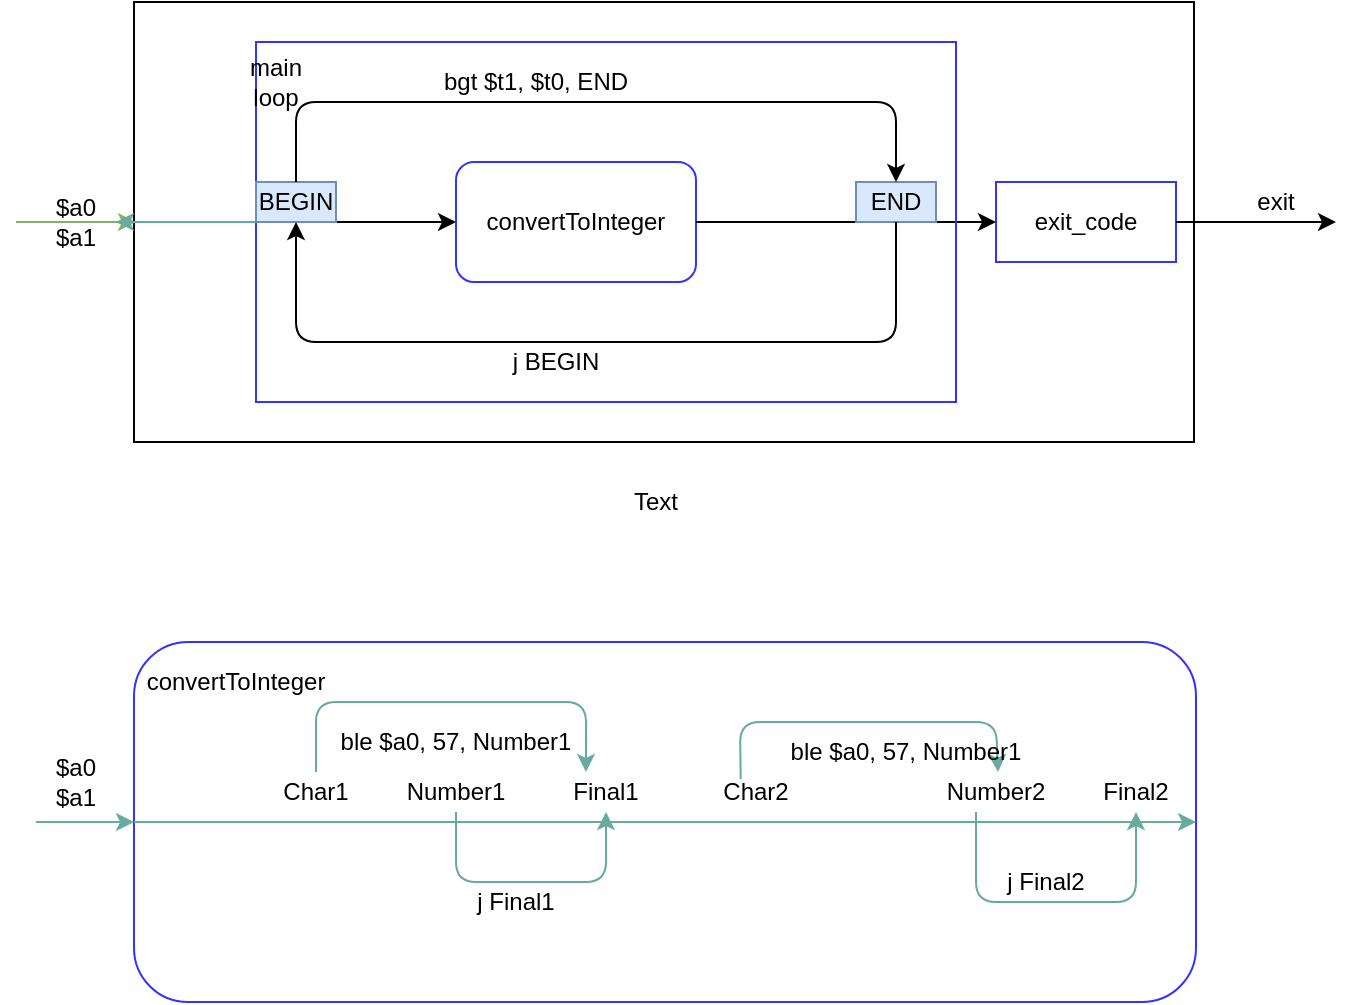 <mxfile version="13.10.4" type="github">
  <diagram id="5oEvy_M0t0l-VAsfpy1e" name="Page-1">
    <mxGraphModel dx="1209" dy="759" grid="1" gridSize="10" guides="1" tooltips="1" connect="1" arrows="1" fold="1" page="1" pageScale="1" pageWidth="827" pageHeight="1169" math="0" shadow="0">
      <root>
        <mxCell id="0" />
        <mxCell id="1" parent="0" />
        <mxCell id="d4Y7aPlsNiJUAEk9VjPL-1" value="" style="rounded=0;whiteSpace=wrap;html=1;fillColor=none;" vertex="1" parent="1">
          <mxGeometry x="149" y="180" width="530" height="220" as="geometry" />
        </mxCell>
        <mxCell id="d4Y7aPlsNiJUAEk9VjPL-2" value="" style="endArrow=classic;html=1;fillColor=#d5e8d4;strokeColor=#82b366;" edge="1" parent="1">
          <mxGeometry width="50" height="50" relative="1" as="geometry">
            <mxPoint x="90" y="290" as="sourcePoint" />
            <mxPoint x="150" y="290" as="targetPoint" />
          </mxGeometry>
        </mxCell>
        <mxCell id="d4Y7aPlsNiJUAEk9VjPL-4" value="$a0 $a1" style="text;html=1;strokeColor=none;fillColor=none;align=center;verticalAlign=middle;whiteSpace=wrap;rounded=0;" vertex="1" parent="1">
          <mxGeometry x="100" y="280" width="40" height="20" as="geometry" />
        </mxCell>
        <mxCell id="d4Y7aPlsNiJUAEk9VjPL-6" value="" style="endArrow=classic;html=1;exitX=0;exitY=0.5;exitDx=0;exitDy=0;entryX=0;entryY=0.5;entryDx=0;entryDy=0;" edge="1" parent="1" source="d4Y7aPlsNiJUAEk9VjPL-1" target="d4Y7aPlsNiJUAEk9VjPL-7">
          <mxGeometry width="50" height="50" relative="1" as="geometry">
            <mxPoint x="80" y="220" as="sourcePoint" />
            <mxPoint x="130" y="170" as="targetPoint" />
          </mxGeometry>
        </mxCell>
        <mxCell id="d4Y7aPlsNiJUAEk9VjPL-7" value="convertToInteger" style="rounded=1;whiteSpace=wrap;html=1;strokeColor=#3333FF;gradientColor=none;" vertex="1" parent="1">
          <mxGeometry x="310" y="260" width="120" height="60" as="geometry" />
        </mxCell>
        <mxCell id="d4Y7aPlsNiJUAEk9VjPL-8" value="exit_code" style="rounded=0;whiteSpace=wrap;html=1;strokeColor=#3333FF;gradientColor=none;" vertex="1" parent="1">
          <mxGeometry x="580" y="270" width="90" height="40" as="geometry" />
        </mxCell>
        <mxCell id="d4Y7aPlsNiJUAEk9VjPL-9" value="" style="endArrow=classic;html=1;entryX=0;entryY=0.5;entryDx=0;entryDy=0;exitX=1;exitY=0.5;exitDx=0;exitDy=0;" edge="1" parent="1" source="d4Y7aPlsNiJUAEk9VjPL-7" target="d4Y7aPlsNiJUAEk9VjPL-8">
          <mxGeometry width="50" height="50" relative="1" as="geometry">
            <mxPoint x="390" y="410" as="sourcePoint" />
            <mxPoint x="440" y="360" as="targetPoint" />
          </mxGeometry>
        </mxCell>
        <mxCell id="d4Y7aPlsNiJUAEk9VjPL-26" value="" style="edgeStyle=orthogonalEdgeStyle;rounded=0;orthogonalLoop=1;jettySize=auto;html=1;strokeColor=#67AB9F;" edge="1" parent="1" source="d4Y7aPlsNiJUAEk9VjPL-10" target="d4Y7aPlsNiJUAEk9VjPL-4">
          <mxGeometry relative="1" as="geometry" />
        </mxCell>
        <mxCell id="d4Y7aPlsNiJUAEk9VjPL-10" value="" style="rounded=0;whiteSpace=wrap;html=1;strokeColor=#3333FF;gradientColor=none;fillColor=none;" vertex="1" parent="1">
          <mxGeometry x="210" y="200" width="350" height="180" as="geometry" />
        </mxCell>
        <mxCell id="d4Y7aPlsNiJUAEk9VjPL-11" value="main loop" style="text;html=1;strokeColor=none;fillColor=none;align=center;verticalAlign=middle;whiteSpace=wrap;rounded=0;" vertex="1" parent="1">
          <mxGeometry x="200" y="210" width="40" height="20" as="geometry" />
        </mxCell>
        <mxCell id="d4Y7aPlsNiJUAEk9VjPL-12" value="BEGIN" style="text;html=1;strokeColor=#6c8ebf;fillColor=#dae8fc;align=center;verticalAlign=middle;whiteSpace=wrap;rounded=0;" vertex="1" parent="1">
          <mxGeometry x="210" y="270" width="40" height="20" as="geometry" />
        </mxCell>
        <mxCell id="d4Y7aPlsNiJUAEk9VjPL-13" value="END" style="text;html=1;strokeColor=#6c8ebf;fillColor=#dae8fc;align=center;verticalAlign=middle;whiteSpace=wrap;rounded=0;" vertex="1" parent="1">
          <mxGeometry x="510" y="270" width="40" height="20" as="geometry" />
        </mxCell>
        <mxCell id="d4Y7aPlsNiJUAEk9VjPL-14" value="" style="endArrow=classic;html=1;entryX=0.5;entryY=0;entryDx=0;entryDy=0;" edge="1" parent="1" target="d4Y7aPlsNiJUAEk9VjPL-13">
          <mxGeometry width="50" height="50" relative="1" as="geometry">
            <mxPoint x="230" y="270" as="sourcePoint" />
            <mxPoint x="250" y="240" as="targetPoint" />
            <Array as="points">
              <mxPoint x="230" y="230" />
              <mxPoint x="370" y="230" />
              <mxPoint x="530" y="230" />
            </Array>
          </mxGeometry>
        </mxCell>
        <mxCell id="d4Y7aPlsNiJUAEk9VjPL-15" value="bgt $t1, $t0, END" style="text;html=1;strokeColor=none;fillColor=none;align=center;verticalAlign=middle;whiteSpace=wrap;rounded=0;" vertex="1" parent="1">
          <mxGeometry x="280" y="210" width="140" height="20" as="geometry" />
        </mxCell>
        <mxCell id="d4Y7aPlsNiJUAEk9VjPL-16" value="" style="endArrow=classic;html=1;exitX=0.5;exitY=1;exitDx=0;exitDy=0;entryX=0.5;entryY=1;entryDx=0;entryDy=0;" edge="1" parent="1" source="d4Y7aPlsNiJUAEk9VjPL-13" target="d4Y7aPlsNiJUAEk9VjPL-12">
          <mxGeometry width="50" height="50" relative="1" as="geometry">
            <mxPoint x="500" y="500" as="sourcePoint" />
            <mxPoint x="550" y="450" as="targetPoint" />
            <Array as="points">
              <mxPoint x="530" y="350" />
              <mxPoint x="380" y="350" />
              <mxPoint x="230" y="350" />
            </Array>
          </mxGeometry>
        </mxCell>
        <mxCell id="d4Y7aPlsNiJUAEk9VjPL-17" value="j BEGIN" style="text;html=1;strokeColor=none;fillColor=none;align=center;verticalAlign=middle;whiteSpace=wrap;rounded=0;" vertex="1" parent="1">
          <mxGeometry x="290" y="350" width="140" height="20" as="geometry" />
        </mxCell>
        <mxCell id="d4Y7aPlsNiJUAEk9VjPL-18" value="" style="endArrow=classic;html=1;exitX=1;exitY=0.5;exitDx=0;exitDy=0;" edge="1" parent="1" source="d4Y7aPlsNiJUAEk9VjPL-8">
          <mxGeometry width="50" height="50" relative="1" as="geometry">
            <mxPoint x="690" y="310" as="sourcePoint" />
            <mxPoint x="750" y="290" as="targetPoint" />
          </mxGeometry>
        </mxCell>
        <mxCell id="d4Y7aPlsNiJUAEk9VjPL-19" value="exit" style="text;html=1;strokeColor=none;fillColor=none;align=center;verticalAlign=middle;whiteSpace=wrap;rounded=0;" vertex="1" parent="1">
          <mxGeometry x="700" y="270" width="40" height="20" as="geometry" />
        </mxCell>
        <mxCell id="d4Y7aPlsNiJUAEk9VjPL-20" value="" style="rounded=1;whiteSpace=wrap;html=1;strokeColor=#3333FF;fillColor=none;gradientColor=none;" vertex="1" parent="1">
          <mxGeometry x="149" y="500" width="531" height="180" as="geometry" />
        </mxCell>
        <mxCell id="d4Y7aPlsNiJUAEk9VjPL-21" value="convertToInteger" style="text;html=1;strokeColor=none;fillColor=none;align=center;verticalAlign=middle;whiteSpace=wrap;rounded=0;" vertex="1" parent="1">
          <mxGeometry x="180" y="510" width="40" height="20" as="geometry" />
        </mxCell>
        <mxCell id="d4Y7aPlsNiJUAEk9VjPL-23" value="" style="endArrow=classic;html=1;entryX=0;entryY=0.5;entryDx=0;entryDy=0;strokeColor=#67AB9F;" edge="1" parent="1" target="d4Y7aPlsNiJUAEk9VjPL-20">
          <mxGeometry width="50" height="50" relative="1" as="geometry">
            <mxPoint x="100" y="590" as="sourcePoint" />
            <mxPoint x="140" y="560" as="targetPoint" />
          </mxGeometry>
        </mxCell>
        <mxCell id="d4Y7aPlsNiJUAEk9VjPL-24" value="$a0 $a1" style="text;html=1;strokeColor=none;fillColor=none;align=center;verticalAlign=middle;whiteSpace=wrap;rounded=0;" vertex="1" parent="1">
          <mxGeometry x="100" y="560" width="40" height="20" as="geometry" />
        </mxCell>
        <mxCell id="d4Y7aPlsNiJUAEk9VjPL-27" value="" style="endArrow=classic;html=1;strokeColor=#67AB9F;exitX=0;exitY=0.5;exitDx=0;exitDy=0;entryX=1;entryY=0.5;entryDx=0;entryDy=0;" edge="1" parent="1" source="d4Y7aPlsNiJUAEk9VjPL-20" target="d4Y7aPlsNiJUAEk9VjPL-20">
          <mxGeometry width="50" height="50" relative="1" as="geometry">
            <mxPoint x="150" y="620" as="sourcePoint" />
            <mxPoint x="200" y="570" as="targetPoint" />
          </mxGeometry>
        </mxCell>
        <mxCell id="d4Y7aPlsNiJUAEk9VjPL-28" value="Char1" style="text;html=1;strokeColor=none;fillColor=none;align=center;verticalAlign=middle;whiteSpace=wrap;rounded=0;" vertex="1" parent="1">
          <mxGeometry x="220" y="565" width="40" height="20" as="geometry" />
        </mxCell>
        <mxCell id="d4Y7aPlsNiJUAEk9VjPL-29" value="Number1" style="text;html=1;strokeColor=none;fillColor=none;align=center;verticalAlign=middle;whiteSpace=wrap;rounded=0;" vertex="1" parent="1">
          <mxGeometry x="290" y="565" width="40" height="20" as="geometry" />
        </mxCell>
        <mxCell id="d4Y7aPlsNiJUAEk9VjPL-30" value="Char2" style="text;html=1;strokeColor=none;fillColor=none;align=center;verticalAlign=middle;whiteSpace=wrap;rounded=0;" vertex="1" parent="1">
          <mxGeometry x="440" y="565" width="40" height="20" as="geometry" />
        </mxCell>
        <mxCell id="d4Y7aPlsNiJUAEk9VjPL-31" value="Number2" style="text;html=1;strokeColor=none;fillColor=none;align=center;verticalAlign=middle;whiteSpace=wrap;rounded=0;" vertex="1" parent="1">
          <mxGeometry x="560" y="565" width="40" height="20" as="geometry" />
        </mxCell>
        <mxCell id="d4Y7aPlsNiJUAEk9VjPL-33" value="" style="endArrow=classic;html=1;strokeColor=#67AB9F;exitX=0.5;exitY=0;exitDx=0;exitDy=0;entryX=0.25;entryY=0;entryDx=0;entryDy=0;" edge="1" parent="1" source="d4Y7aPlsNiJUAEk9VjPL-28" target="d4Y7aPlsNiJUAEk9VjPL-34">
          <mxGeometry width="50" height="50" relative="1" as="geometry">
            <mxPoint x="40" y="740" as="sourcePoint" />
            <mxPoint x="90" y="690" as="targetPoint" />
            <Array as="points">
              <mxPoint x="240" y="530" />
              <mxPoint x="310" y="530" />
              <mxPoint x="375" y="530" />
            </Array>
          </mxGeometry>
        </mxCell>
        <mxCell id="d4Y7aPlsNiJUAEk9VjPL-34" value="Final1" style="text;html=1;strokeColor=none;fillColor=none;align=center;verticalAlign=middle;whiteSpace=wrap;rounded=0;" vertex="1" parent="1">
          <mxGeometry x="365" y="565" width="40" height="20" as="geometry" />
        </mxCell>
        <mxCell id="d4Y7aPlsNiJUAEk9VjPL-35" value="Final2" style="text;html=1;strokeColor=none;fillColor=none;align=center;verticalAlign=middle;whiteSpace=wrap;rounded=0;" vertex="1" parent="1">
          <mxGeometry x="630" y="565" width="40" height="20" as="geometry" />
        </mxCell>
        <mxCell id="d4Y7aPlsNiJUAEk9VjPL-36" value="" style="endArrow=classic;html=1;strokeColor=#67AB9F;exitX=0.5;exitY=1;exitDx=0;exitDy=0;entryX=0.5;entryY=1;entryDx=0;entryDy=0;" edge="1" parent="1" source="d4Y7aPlsNiJUAEk9VjPL-29" target="d4Y7aPlsNiJUAEk9VjPL-34">
          <mxGeometry width="50" height="50" relative="1" as="geometry">
            <mxPoint x="270" y="790" as="sourcePoint" />
            <mxPoint x="320" y="740" as="targetPoint" />
            <Array as="points">
              <mxPoint x="310" y="620" />
              <mxPoint x="350" y="620" />
              <mxPoint x="385" y="620" />
            </Array>
          </mxGeometry>
        </mxCell>
        <mxCell id="d4Y7aPlsNiJUAEk9VjPL-37" value="" style="endArrow=classic;html=1;strokeColor=#67AB9F;exitX=0.25;exitY=1;exitDx=0;exitDy=0;entryX=0.5;entryY=1;entryDx=0;entryDy=0;" edge="1" parent="1" source="d4Y7aPlsNiJUAEk9VjPL-31" target="d4Y7aPlsNiJUAEk9VjPL-35">
          <mxGeometry width="50" height="50" relative="1" as="geometry">
            <mxPoint x="320" y="595" as="sourcePoint" />
            <mxPoint x="395" y="595" as="targetPoint" />
            <Array as="points">
              <mxPoint x="570" y="630" />
              <mxPoint x="650" y="630" />
            </Array>
          </mxGeometry>
        </mxCell>
        <mxCell id="d4Y7aPlsNiJUAEk9VjPL-38" value="" style="endArrow=classic;html=1;strokeColor=#67AB9F;exitX=0.065;exitY=1.183;exitDx=0;exitDy=0;exitPerimeter=0;" edge="1" parent="1" source="d4Y7aPlsNiJUAEk9VjPL-41">
          <mxGeometry width="50" height="50" relative="1" as="geometry">
            <mxPoint x="490" y="565" as="sourcePoint" />
            <mxPoint x="581" y="565" as="targetPoint" />
            <Array as="points">
              <mxPoint x="452" y="540" />
              <mxPoint x="580" y="540" />
            </Array>
          </mxGeometry>
        </mxCell>
        <mxCell id="d4Y7aPlsNiJUAEk9VjPL-39" value="ble $a0, 57, Number1" style="text;html=1;strokeColor=none;fillColor=none;align=center;verticalAlign=middle;whiteSpace=wrap;rounded=0;" vertex="1" parent="1">
          <mxGeometry x="225" y="540" width="170" height="20" as="geometry" />
        </mxCell>
        <mxCell id="d4Y7aPlsNiJUAEk9VjPL-41" value="ble $a0, 57, Number1" style="text;html=1;strokeColor=none;fillColor=none;align=center;verticalAlign=middle;whiteSpace=wrap;rounded=0;" vertex="1" parent="1">
          <mxGeometry x="440" y="545" width="190" height="20" as="geometry" />
        </mxCell>
        <mxCell id="d4Y7aPlsNiJUAEk9VjPL-42" value="Text" style="text;html=1;strokeColor=none;fillColor=none;align=center;verticalAlign=middle;whiteSpace=wrap;rounded=0;" vertex="1" parent="1">
          <mxGeometry x="390" y="420" width="40" height="20" as="geometry" />
        </mxCell>
        <mxCell id="d4Y7aPlsNiJUAEk9VjPL-43" value="j Final1" style="text;html=1;strokeColor=none;fillColor=none;align=center;verticalAlign=middle;whiteSpace=wrap;rounded=0;" vertex="1" parent="1">
          <mxGeometry x="315" y="620" width="50" height="20" as="geometry" />
        </mxCell>
        <mxCell id="d4Y7aPlsNiJUAEk9VjPL-44" value="j Final2" style="text;html=1;strokeColor=none;fillColor=none;align=center;verticalAlign=middle;whiteSpace=wrap;rounded=0;" vertex="1" parent="1">
          <mxGeometry x="580" y="610" width="50" height="20" as="geometry" />
        </mxCell>
      </root>
    </mxGraphModel>
  </diagram>
</mxfile>
